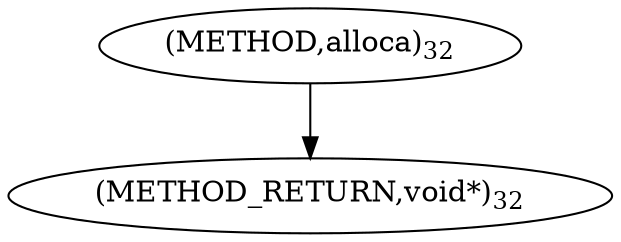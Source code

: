 digraph "alloca" {  
"45476" [label = <(METHOD,alloca)<SUB>32</SUB>> ]
"45478" [label = <(METHOD_RETURN,void*)<SUB>32</SUB>> ]
  "45476" -> "45478" 
}
